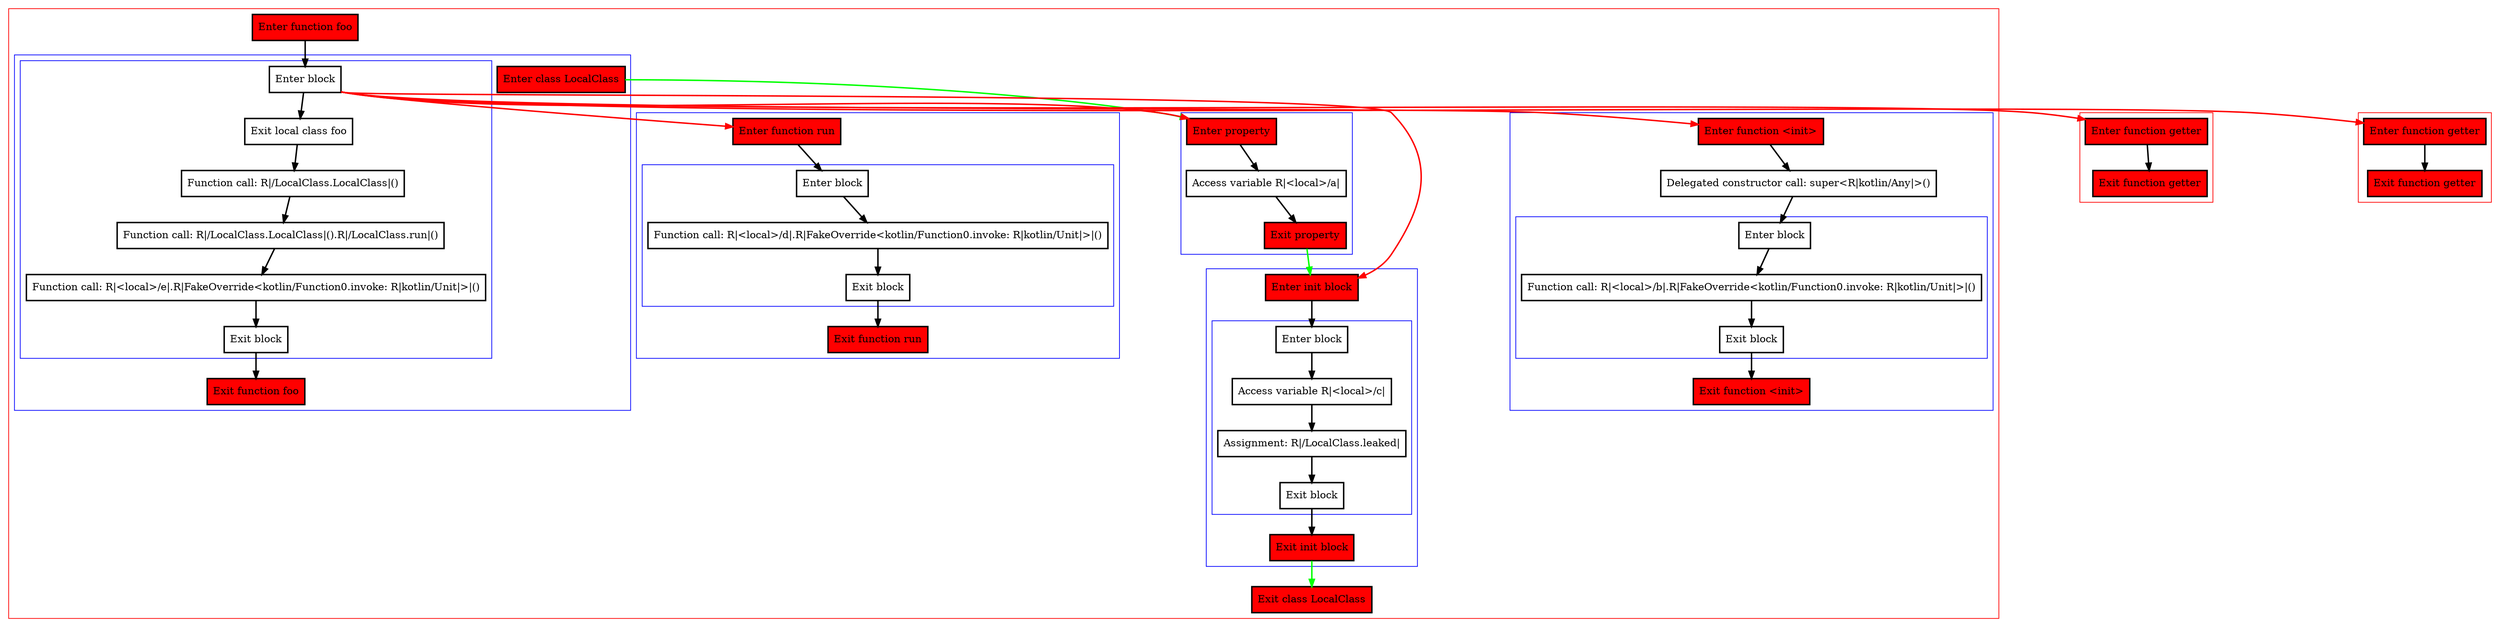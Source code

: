 digraph inLocalClass_kt {
    graph [nodesep=3]
    node [shape=box penwidth=2]
    edge [penwidth=2]

    subgraph cluster_0 {
        color=red
        0 [label="Enter function foo" style="filled" fillcolor=red];
        subgraph cluster_1 {
            color=blue
            8 [label="Enter class LocalClass" style="filled" fillcolor=red];
            subgraph cluster_2 {
                color=blue
                1 [label="Enter block"];
                2 [label="Exit local class foo"];
                3 [label="Function call: R|/LocalClass.LocalClass|()"];
                4 [label="Function call: R|/LocalClass.LocalClass|().R|/LocalClass.run|()"];
                5 [label="Function call: R|<local>/e|.R|FakeOverride<kotlin/Function0.invoke: R|kotlin/Unit|>|()"];
                6 [label="Exit block"];
            }
            7 [label="Exit function foo" style="filled" fillcolor=red];
        }
        subgraph cluster_3 {
            color=blue
            25 [label="Enter function run" style="filled" fillcolor=red];
            subgraph cluster_4 {
                color=blue
                26 [label="Enter block"];
                27 [label="Function call: R|<local>/d|.R|FakeOverride<kotlin/Function0.invoke: R|kotlin/Unit|>|()"];
                28 [label="Exit block"];
            }
            29 [label="Exit function run" style="filled" fillcolor=red];
        }
        subgraph cluster_5 {
            color=blue
            13 [label="Enter function <init>" style="filled" fillcolor=red];
            14 [label="Delegated constructor call: super<R|kotlin/Any|>()"];
            subgraph cluster_6 {
                color=blue
                15 [label="Enter block"];
                16 [label="Function call: R|<local>/b|.R|FakeOverride<kotlin/Function0.invoke: R|kotlin/Unit|>|()"];
                17 [label="Exit block"];
            }
            18 [label="Exit function <init>" style="filled" fillcolor=red];
        }
        subgraph cluster_7 {
            color=blue
            10 [label="Enter property" style="filled" fillcolor=red];
            11 [label="Access variable R|<local>/a|"];
            12 [label="Exit property" style="filled" fillcolor=red];
        }
        subgraph cluster_8 {
            color=blue
            19 [label="Enter init block" style="filled" fillcolor=red];
            subgraph cluster_9 {
                color=blue
                20 [label="Enter block"];
                21 [label="Access variable R|<local>/c|"];
                22 [label="Assignment: R|/LocalClass.leaked|"];
                23 [label="Exit block"];
            }
            24 [label="Exit init block" style="filled" fillcolor=red];
        }
        9 [label="Exit class LocalClass" style="filled" fillcolor=red];
    }
    0 -> {1};
    1 -> {2};
    1 -> {10 30 32 13 19 25} [color=red];
    2 -> {3};
    3 -> {4};
    4 -> {5};
    5 -> {6};
    6 -> {7};
    8 -> {10} [color=green];
    10 -> {11};
    11 -> {12};
    12 -> {19} [color=green];
    13 -> {14};
    14 -> {15};
    15 -> {16};
    16 -> {17};
    17 -> {18};
    19 -> {20};
    20 -> {21};
    21 -> {22};
    22 -> {23};
    23 -> {24};
    24 -> {9} [color=green];
    25 -> {26};
    26 -> {27};
    27 -> {28};
    28 -> {29};

    subgraph cluster_10 {
        color=red
        30 [label="Enter function getter" style="filled" fillcolor=red];
        31 [label="Exit function getter" style="filled" fillcolor=red];
    }
    30 -> {31};

    subgraph cluster_11 {
        color=red
        32 [label="Enter function getter" style="filled" fillcolor=red];
        33 [label="Exit function getter" style="filled" fillcolor=red];
    }
    32 -> {33};

}
